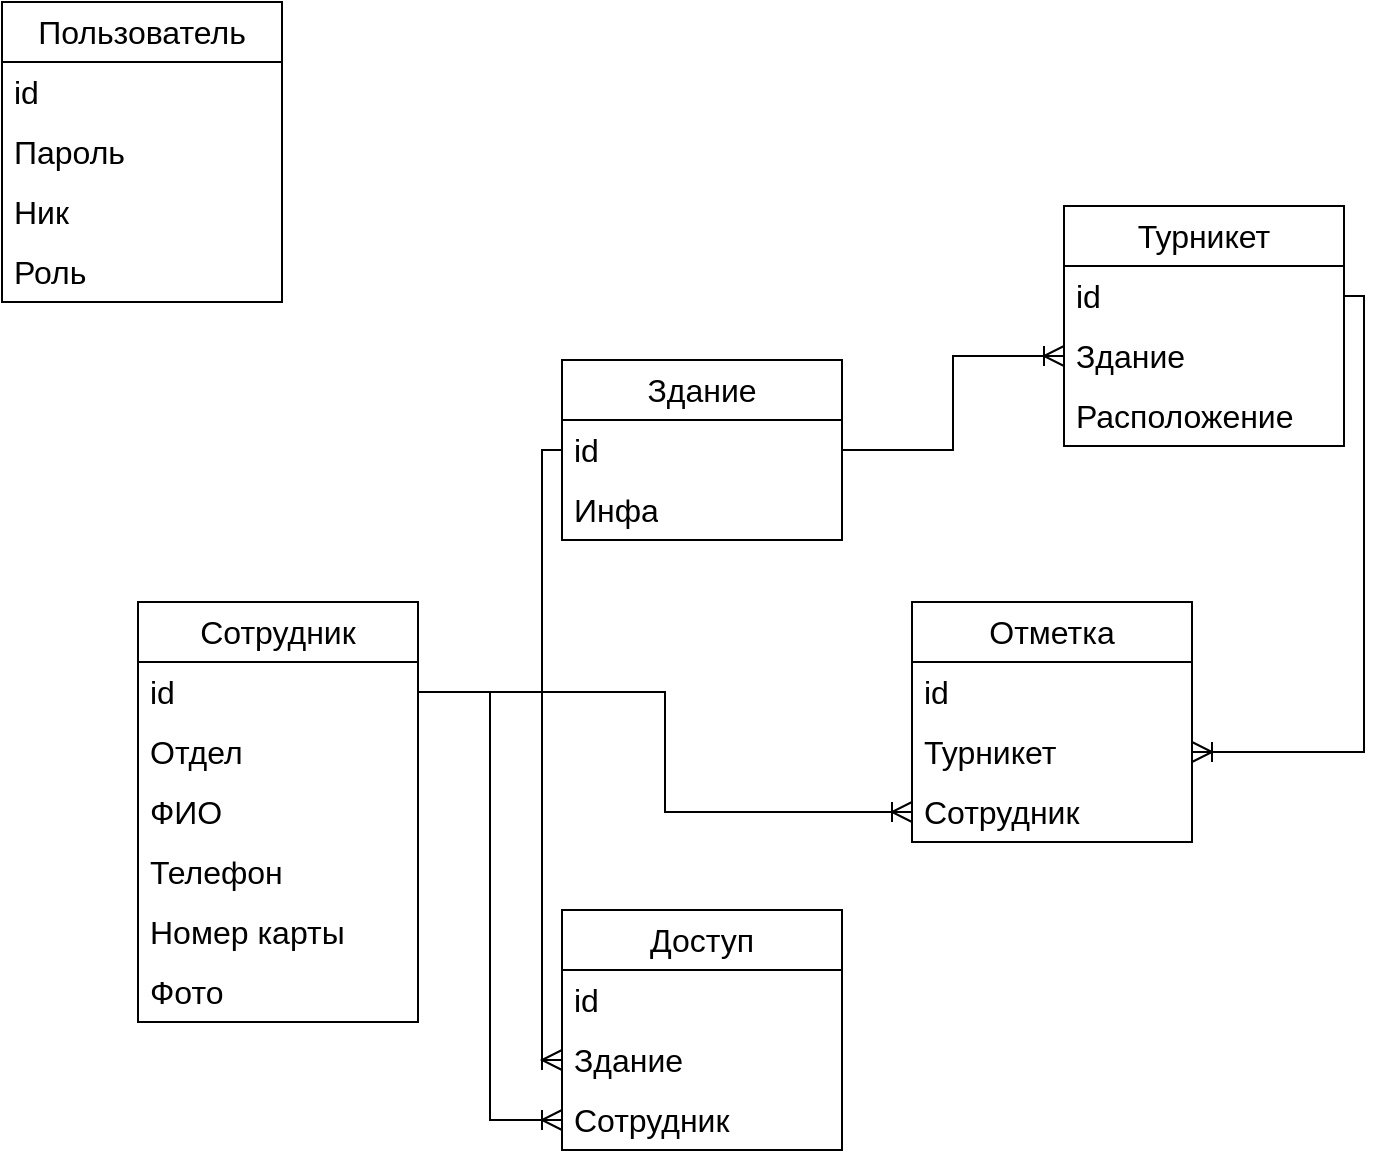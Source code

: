 <mxfile version="22.1.11" type="device">
  <diagram name="Страница — 1" id="6kF1sVZcaRBXWEaTiQq_">
    <mxGraphModel dx="873" dy="1004" grid="0" gridSize="10" guides="1" tooltips="1" connect="1" arrows="1" fold="1" page="0" pageScale="1" pageWidth="827" pageHeight="1169" math="0" shadow="0">
      <root>
        <mxCell id="0" />
        <mxCell id="1" parent="0" />
        <mxCell id="bzR-6sSraMMt380hxN3C-1" value="Пользователь" style="swimlane;fontStyle=0;childLayout=stackLayout;horizontal=1;startSize=30;horizontalStack=0;resizeParent=1;resizeParentMax=0;resizeLast=0;collapsible=1;marginBottom=0;whiteSpace=wrap;html=1;fontSize=16;" parent="1" vertex="1">
          <mxGeometry x="-2" y="-83" width="140" height="150" as="geometry" />
        </mxCell>
        <mxCell id="bzR-6sSraMMt380hxN3C-2" value="id" style="text;strokeColor=none;fillColor=none;align=left;verticalAlign=middle;spacingLeft=4;spacingRight=4;overflow=hidden;points=[[0,0.5],[1,0.5]];portConstraint=eastwest;rotatable=0;whiteSpace=wrap;html=1;fontSize=16;" parent="bzR-6sSraMMt380hxN3C-1" vertex="1">
          <mxGeometry y="30" width="140" height="30" as="geometry" />
        </mxCell>
        <mxCell id="bzR-6sSraMMt380hxN3C-4" value="Пароль" style="text;strokeColor=none;fillColor=none;align=left;verticalAlign=middle;spacingLeft=4;spacingRight=4;overflow=hidden;points=[[0,0.5],[1,0.5]];portConstraint=eastwest;rotatable=0;whiteSpace=wrap;html=1;fontSize=16;" parent="bzR-6sSraMMt380hxN3C-1" vertex="1">
          <mxGeometry y="60" width="140" height="30" as="geometry" />
        </mxCell>
        <mxCell id="bzR-6sSraMMt380hxN3C-5" value="Ник" style="text;strokeColor=none;fillColor=none;align=left;verticalAlign=middle;spacingLeft=4;spacingRight=4;overflow=hidden;points=[[0,0.5],[1,0.5]];portConstraint=eastwest;rotatable=0;whiteSpace=wrap;html=1;fontSize=16;" parent="bzR-6sSraMMt380hxN3C-1" vertex="1">
          <mxGeometry y="90" width="140" height="30" as="geometry" />
        </mxCell>
        <mxCell id="bzR-6sSraMMt380hxN3C-6" value="Роль" style="text;strokeColor=none;fillColor=none;align=left;verticalAlign=middle;spacingLeft=4;spacingRight=4;overflow=hidden;points=[[0,0.5],[1,0.5]];portConstraint=eastwest;rotatable=0;whiteSpace=wrap;html=1;fontSize=16;" parent="bzR-6sSraMMt380hxN3C-1" vertex="1">
          <mxGeometry y="120" width="140" height="30" as="geometry" />
        </mxCell>
        <mxCell id="bzR-6sSraMMt380hxN3C-8" value="Сотрудник" style="swimlane;fontStyle=0;childLayout=stackLayout;horizontal=1;startSize=30;horizontalStack=0;resizeParent=1;resizeParentMax=0;resizeLast=0;collapsible=1;marginBottom=0;whiteSpace=wrap;html=1;fontSize=16;" parent="1" vertex="1">
          <mxGeometry x="66" y="217" width="140" height="210" as="geometry" />
        </mxCell>
        <mxCell id="bzR-6sSraMMt380hxN3C-9" value="id" style="text;strokeColor=none;fillColor=none;align=left;verticalAlign=middle;spacingLeft=4;spacingRight=4;overflow=hidden;points=[[0,0.5],[1,0.5]];portConstraint=eastwest;rotatable=0;whiteSpace=wrap;html=1;fontSize=16;" parent="bzR-6sSraMMt380hxN3C-8" vertex="1">
          <mxGeometry y="30" width="140" height="30" as="geometry" />
        </mxCell>
        <mxCell id="bzR-6sSraMMt380hxN3C-10" value="Отдел" style="text;strokeColor=none;fillColor=none;align=left;verticalAlign=middle;spacingLeft=4;spacingRight=4;overflow=hidden;points=[[0,0.5],[1,0.5]];portConstraint=eastwest;rotatable=0;whiteSpace=wrap;html=1;fontSize=16;" parent="bzR-6sSraMMt380hxN3C-8" vertex="1">
          <mxGeometry y="60" width="140" height="30" as="geometry" />
        </mxCell>
        <mxCell id="bzR-6sSraMMt380hxN3C-11" value="ФИО" style="text;strokeColor=none;fillColor=none;align=left;verticalAlign=middle;spacingLeft=4;spacingRight=4;overflow=hidden;points=[[0,0.5],[1,0.5]];portConstraint=eastwest;rotatable=0;whiteSpace=wrap;html=1;fontSize=16;" parent="bzR-6sSraMMt380hxN3C-8" vertex="1">
          <mxGeometry y="90" width="140" height="30" as="geometry" />
        </mxCell>
        <mxCell id="bzR-6sSraMMt380hxN3C-12" value="Телефон" style="text;strokeColor=none;fillColor=none;align=left;verticalAlign=middle;spacingLeft=4;spacingRight=4;overflow=hidden;points=[[0,0.5],[1,0.5]];portConstraint=eastwest;rotatable=0;whiteSpace=wrap;html=1;fontSize=16;" parent="bzR-6sSraMMt380hxN3C-8" vertex="1">
          <mxGeometry y="120" width="140" height="30" as="geometry" />
        </mxCell>
        <mxCell id="bzR-6sSraMMt380hxN3C-13" value="Номер карты" style="text;strokeColor=none;fillColor=none;align=left;verticalAlign=middle;spacingLeft=4;spacingRight=4;overflow=hidden;points=[[0,0.5],[1,0.5]];portConstraint=eastwest;rotatable=0;whiteSpace=wrap;html=1;fontSize=16;" parent="bzR-6sSraMMt380hxN3C-8" vertex="1">
          <mxGeometry y="150" width="140" height="30" as="geometry" />
        </mxCell>
        <mxCell id="bzR-6sSraMMt380hxN3C-14" value="Фото" style="text;strokeColor=none;fillColor=none;align=left;verticalAlign=middle;spacingLeft=4;spacingRight=4;overflow=hidden;points=[[0,0.5],[1,0.5]];portConstraint=eastwest;rotatable=0;whiteSpace=wrap;html=1;fontSize=16;" parent="bzR-6sSraMMt380hxN3C-8" vertex="1">
          <mxGeometry y="180" width="140" height="30" as="geometry" />
        </mxCell>
        <mxCell id="bzR-6sSraMMt380hxN3C-15" value="Турникет" style="swimlane;fontStyle=0;childLayout=stackLayout;horizontal=1;startSize=30;horizontalStack=0;resizeParent=1;resizeParentMax=0;resizeLast=0;collapsible=1;marginBottom=0;whiteSpace=wrap;html=1;fontSize=16;" parent="1" vertex="1">
          <mxGeometry x="529" y="19" width="140" height="120" as="geometry" />
        </mxCell>
        <mxCell id="bzR-6sSraMMt380hxN3C-16" value="id" style="text;strokeColor=none;fillColor=none;align=left;verticalAlign=middle;spacingLeft=4;spacingRight=4;overflow=hidden;points=[[0,0.5],[1,0.5]];portConstraint=eastwest;rotatable=0;whiteSpace=wrap;html=1;fontSize=16;" parent="bzR-6sSraMMt380hxN3C-15" vertex="1">
          <mxGeometry y="30" width="140" height="30" as="geometry" />
        </mxCell>
        <mxCell id="ShmkzuJ6eJQSZfSJWyhY-3" value="Здание" style="text;strokeColor=none;fillColor=none;align=left;verticalAlign=middle;spacingLeft=4;spacingRight=4;overflow=hidden;points=[[0,0.5],[1,0.5]];portConstraint=eastwest;rotatable=0;whiteSpace=wrap;html=1;fontSize=16;" parent="bzR-6sSraMMt380hxN3C-15" vertex="1">
          <mxGeometry y="60" width="140" height="30" as="geometry" />
        </mxCell>
        <mxCell id="bzR-6sSraMMt380hxN3C-17" value="Расположение" style="text;strokeColor=none;fillColor=none;align=left;verticalAlign=middle;spacingLeft=4;spacingRight=4;overflow=hidden;points=[[0,0.5],[1,0.5]];portConstraint=eastwest;rotatable=0;whiteSpace=wrap;html=1;fontSize=16;" parent="bzR-6sSraMMt380hxN3C-15" vertex="1">
          <mxGeometry y="90" width="140" height="30" as="geometry" />
        </mxCell>
        <mxCell id="bzR-6sSraMMt380hxN3C-19" value="Доступ" style="swimlane;fontStyle=0;childLayout=stackLayout;horizontal=1;startSize=30;horizontalStack=0;resizeParent=1;resizeParentMax=0;resizeLast=0;collapsible=1;marginBottom=0;whiteSpace=wrap;html=1;fontSize=16;" parent="1" vertex="1">
          <mxGeometry x="278" y="371" width="140" height="120" as="geometry" />
        </mxCell>
        <mxCell id="bzR-6sSraMMt380hxN3C-20" value="id" style="text;strokeColor=none;fillColor=none;align=left;verticalAlign=middle;spacingLeft=4;spacingRight=4;overflow=hidden;points=[[0,0.5],[1,0.5]];portConstraint=eastwest;rotatable=0;whiteSpace=wrap;html=1;fontSize=16;" parent="bzR-6sSraMMt380hxN3C-19" vertex="1">
          <mxGeometry y="30" width="140" height="30" as="geometry" />
        </mxCell>
        <mxCell id="bzR-6sSraMMt380hxN3C-21" value="Здание" style="text;strokeColor=none;fillColor=none;align=left;verticalAlign=middle;spacingLeft=4;spacingRight=4;overflow=hidden;points=[[0,0.5],[1,0.5]];portConstraint=eastwest;rotatable=0;whiteSpace=wrap;html=1;fontSize=16;" parent="bzR-6sSraMMt380hxN3C-19" vertex="1">
          <mxGeometry y="60" width="140" height="30" as="geometry" />
        </mxCell>
        <mxCell id="bzR-6sSraMMt380hxN3C-22" value="Сотрудник" style="text;strokeColor=none;fillColor=none;align=left;verticalAlign=middle;spacingLeft=4;spacingRight=4;overflow=hidden;points=[[0,0.5],[1,0.5]];portConstraint=eastwest;rotatable=0;whiteSpace=wrap;html=1;fontSize=16;" parent="bzR-6sSraMMt380hxN3C-19" vertex="1">
          <mxGeometry y="90" width="140" height="30" as="geometry" />
        </mxCell>
        <mxCell id="bzR-6sSraMMt380hxN3C-23" value="Отметка" style="swimlane;fontStyle=0;childLayout=stackLayout;horizontal=1;startSize=30;horizontalStack=0;resizeParent=1;resizeParentMax=0;resizeLast=0;collapsible=1;marginBottom=0;whiteSpace=wrap;html=1;fontSize=16;" parent="1" vertex="1">
          <mxGeometry x="453" y="217" width="140" height="120" as="geometry" />
        </mxCell>
        <mxCell id="bzR-6sSraMMt380hxN3C-24" value="id" style="text;strokeColor=none;fillColor=none;align=left;verticalAlign=middle;spacingLeft=4;spacingRight=4;overflow=hidden;points=[[0,0.5],[1,0.5]];portConstraint=eastwest;rotatable=0;whiteSpace=wrap;html=1;fontSize=16;" parent="bzR-6sSraMMt380hxN3C-23" vertex="1">
          <mxGeometry y="30" width="140" height="30" as="geometry" />
        </mxCell>
        <mxCell id="bzR-6sSraMMt380hxN3C-25" value="Турникет" style="text;strokeColor=none;fillColor=none;align=left;verticalAlign=middle;spacingLeft=4;spacingRight=4;overflow=hidden;points=[[0,0.5],[1,0.5]];portConstraint=eastwest;rotatable=0;whiteSpace=wrap;html=1;fontSize=16;" parent="bzR-6sSraMMt380hxN3C-23" vertex="1">
          <mxGeometry y="60" width="140" height="30" as="geometry" />
        </mxCell>
        <mxCell id="bzR-6sSraMMt380hxN3C-28" value="Сотрудник" style="text;strokeColor=none;fillColor=none;align=left;verticalAlign=middle;spacingLeft=4;spacingRight=4;overflow=hidden;points=[[0,0.5],[1,0.5]];portConstraint=eastwest;rotatable=0;whiteSpace=wrap;html=1;fontSize=16;" parent="bzR-6sSraMMt380hxN3C-23" vertex="1">
          <mxGeometry y="90" width="140" height="30" as="geometry" />
        </mxCell>
        <mxCell id="bzR-6sSraMMt380hxN3C-32" value="" style="edgeStyle=orthogonalEdgeStyle;fontSize=12;html=1;endArrow=ERoneToMany;rounded=0;startSize=8;endSize=8;" parent="1" source="bzR-6sSraMMt380hxN3C-9" target="bzR-6sSraMMt380hxN3C-22" edge="1">
          <mxGeometry width="100" height="100" relative="1" as="geometry">
            <mxPoint x="590" y="255" as="sourcePoint" />
            <mxPoint x="690" y="155" as="targetPoint" />
          </mxGeometry>
        </mxCell>
        <mxCell id="bzR-6sSraMMt380hxN3C-34" value="" style="edgeStyle=orthogonalEdgeStyle;fontSize=12;html=1;endArrow=ERoneToMany;rounded=0;startSize=8;endSize=8;entryX=0;entryY=0.5;entryDx=0;entryDy=0;" parent="1" source="vMqq_bRyhmJBeg2P8xfM-2" target="bzR-6sSraMMt380hxN3C-21" edge="1">
          <mxGeometry width="100" height="100" relative="1" as="geometry">
            <mxPoint x="287" y="125" as="sourcePoint" />
            <mxPoint x="690" y="155" as="targetPoint" />
          </mxGeometry>
        </mxCell>
        <mxCell id="bzR-6sSraMMt380hxN3C-35" value="" style="edgeStyle=orthogonalEdgeStyle;fontSize=12;html=1;endArrow=ERoneToMany;rounded=0;startSize=8;endSize=8;" parent="1" source="bzR-6sSraMMt380hxN3C-9" target="bzR-6sSraMMt380hxN3C-28" edge="1">
          <mxGeometry width="100" height="100" relative="1" as="geometry">
            <mxPoint x="699" y="153" as="sourcePoint" />
            <mxPoint x="799" y="53" as="targetPoint" />
          </mxGeometry>
        </mxCell>
        <mxCell id="vMqq_bRyhmJBeg2P8xfM-1" value="Здание" style="swimlane;fontStyle=0;childLayout=stackLayout;horizontal=1;startSize=30;horizontalStack=0;resizeParent=1;resizeParentMax=0;resizeLast=0;collapsible=1;marginBottom=0;whiteSpace=wrap;html=1;fontSize=16;" parent="1" vertex="1">
          <mxGeometry x="278" y="96" width="140" height="90" as="geometry" />
        </mxCell>
        <mxCell id="vMqq_bRyhmJBeg2P8xfM-2" value="id" style="text;strokeColor=none;fillColor=none;align=left;verticalAlign=middle;spacingLeft=4;spacingRight=4;overflow=hidden;points=[[0,0.5],[1,0.5]];portConstraint=eastwest;rotatable=0;whiteSpace=wrap;html=1;fontSize=16;" parent="vMqq_bRyhmJBeg2P8xfM-1" vertex="1">
          <mxGeometry y="30" width="140" height="30" as="geometry" />
        </mxCell>
        <mxCell id="vMqq_bRyhmJBeg2P8xfM-4" value="Инфа" style="text;strokeColor=none;fillColor=none;align=left;verticalAlign=middle;spacingLeft=4;spacingRight=4;overflow=hidden;points=[[0,0.5],[1,0.5]];portConstraint=eastwest;rotatable=0;whiteSpace=wrap;html=1;fontSize=16;" parent="vMqq_bRyhmJBeg2P8xfM-1" vertex="1">
          <mxGeometry y="60" width="140" height="30" as="geometry" />
        </mxCell>
        <mxCell id="vMqq_bRyhmJBeg2P8xfM-5" value="" style="edgeStyle=orthogonalEdgeStyle;fontSize=12;html=1;endArrow=ERoneToMany;rounded=0;startSize=8;endSize=8;" parent="1" source="vMqq_bRyhmJBeg2P8xfM-2" target="ShmkzuJ6eJQSZfSJWyhY-3" edge="1">
          <mxGeometry width="100" height="100" relative="1" as="geometry">
            <mxPoint x="472" y="-24" as="sourcePoint" />
            <mxPoint x="472" y="305" as="targetPoint" />
          </mxGeometry>
        </mxCell>
        <mxCell id="vMqq_bRyhmJBeg2P8xfM-6" value="" style="edgeStyle=orthogonalEdgeStyle;fontSize=12;html=1;endArrow=ERoneToMany;rounded=0;startSize=8;endSize=8;entryX=1;entryY=0.5;entryDx=0;entryDy=0;exitX=1;exitY=0.5;exitDx=0;exitDy=0;" parent="1" source="bzR-6sSraMMt380hxN3C-16" target="bzR-6sSraMMt380hxN3C-25" edge="1">
          <mxGeometry width="100" height="100" relative="1" as="geometry">
            <mxPoint x="902" y="27" as="sourcePoint" />
            <mxPoint x="902" y="356" as="targetPoint" />
          </mxGeometry>
        </mxCell>
      </root>
    </mxGraphModel>
  </diagram>
</mxfile>
